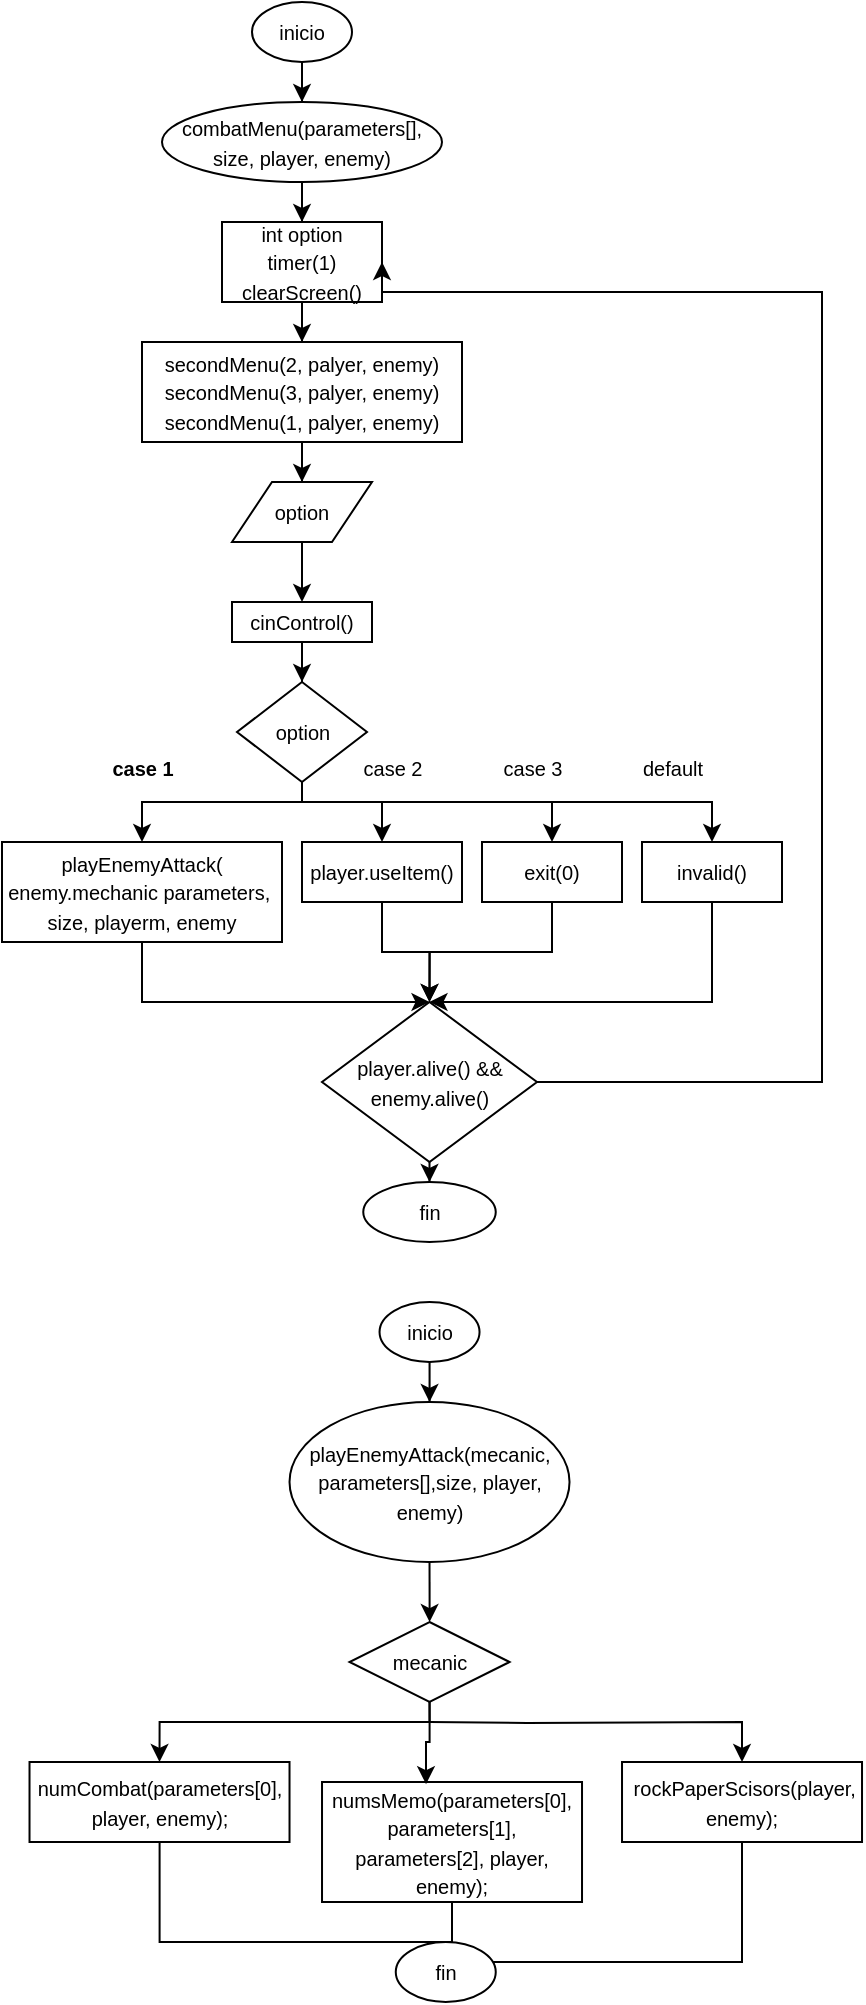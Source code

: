 <mxfile version="27.2.0">
  <diagram name="Página-1" id="TGySJNzwh5DUvGHJewyj">
    <mxGraphModel dx="1342" dy="663" grid="1" gridSize="10" guides="1" tooltips="1" connect="1" arrows="1" fold="1" page="1" pageScale="1" pageWidth="827" pageHeight="1169" math="0" shadow="0">
      <root>
        <mxCell id="0" />
        <mxCell id="1" parent="0" />
        <mxCell id="D4AIVkhYn-2Lcm_9Q2JB-867" value="" style="edgeStyle=orthogonalEdgeStyle;rounded=0;orthogonalLoop=1;jettySize=auto;html=1;" parent="1" source="D4AIVkhYn-2Lcm_9Q2JB-865" target="D4AIVkhYn-2Lcm_9Q2JB-866" edge="1">
          <mxGeometry relative="1" as="geometry" />
        </mxCell>
        <mxCell id="D4AIVkhYn-2Lcm_9Q2JB-865" value="&lt;font style=&quot;font-size: 10px;&quot;&gt;inicio&lt;/font&gt;" style="ellipse;whiteSpace=wrap;html=1;" parent="1" vertex="1">
          <mxGeometry x="295" y="10" width="50" height="30" as="geometry" />
        </mxCell>
        <mxCell id="D4AIVkhYn-2Lcm_9Q2JB-869" value="" style="edgeStyle=orthogonalEdgeStyle;rounded=0;orthogonalLoop=1;jettySize=auto;html=1;" parent="1" source="D4AIVkhYn-2Lcm_9Q2JB-866" target="D4AIVkhYn-2Lcm_9Q2JB-868" edge="1">
          <mxGeometry relative="1" as="geometry" />
        </mxCell>
        <mxCell id="D4AIVkhYn-2Lcm_9Q2JB-866" value="&lt;font style=&quot;font-size: 10px;&quot;&gt;combatMenu(parameters[], size, player, enemy)&lt;/font&gt;" style="ellipse;whiteSpace=wrap;html=1;" parent="1" vertex="1">
          <mxGeometry x="250" y="60" width="140" height="40" as="geometry" />
        </mxCell>
        <mxCell id="D4AIVkhYn-2Lcm_9Q2JB-873" value="" style="edgeStyle=orthogonalEdgeStyle;rounded=0;orthogonalLoop=1;jettySize=auto;html=1;" parent="1" source="D4AIVkhYn-2Lcm_9Q2JB-868" target="D4AIVkhYn-2Lcm_9Q2JB-872" edge="1">
          <mxGeometry relative="1" as="geometry" />
        </mxCell>
        <mxCell id="D4AIVkhYn-2Lcm_9Q2JB-868" value="&lt;div&gt;&lt;font style=&quot;font-size: 10px;&quot;&gt;int option&lt;/font&gt;&lt;/div&gt;&lt;font style=&quot;font-size: 10px;&quot;&gt;timer(1)&lt;/font&gt;&lt;div&gt;&lt;font style=&quot;font-size: 10px;&quot;&gt;clearScreen()&lt;/font&gt;&lt;/div&gt;" style="rounded=0;whiteSpace=wrap;html=1;" parent="1" vertex="1">
          <mxGeometry x="280" y="120" width="80" height="40" as="geometry" />
        </mxCell>
        <mxCell id="D4AIVkhYn-2Lcm_9Q2JB-875" value="" style="edgeStyle=orthogonalEdgeStyle;rounded=0;orthogonalLoop=1;jettySize=auto;html=1;" parent="1" source="D4AIVkhYn-2Lcm_9Q2JB-872" target="D4AIVkhYn-2Lcm_9Q2JB-874" edge="1">
          <mxGeometry relative="1" as="geometry" />
        </mxCell>
        <mxCell id="D4AIVkhYn-2Lcm_9Q2JB-872" value="&lt;font style=&quot;font-size: 10px;&quot;&gt;secondMenu(2, palyer, enemy)&lt;/font&gt;&lt;div&gt;&lt;font style=&quot;font-size: 10px;&quot;&gt;secondMenu(3&lt;/font&gt;&lt;span style=&quot;font-size: 10px; background-color: transparent; color: light-dark(rgb(0, 0, 0), rgb(255, 255, 255));&quot;&gt;, palyer, enemy&lt;/span&gt;&lt;span style=&quot;font-size: 10px; background-color: transparent; color: light-dark(rgb(0, 0, 0), rgb(255, 255, 255));&quot;&gt;)&lt;/span&gt;&lt;/div&gt;&lt;div&gt;&lt;font style=&quot;font-size: 10px;&quot;&gt;secondMenu(1&lt;/font&gt;&lt;span style=&quot;color: light-dark(rgb(0, 0, 0), rgb(255, 255, 255)); background-color: transparent; font-size: 10px;&quot;&gt;, palyer, enemy&lt;/span&gt;&lt;span style=&quot;color: light-dark(rgb(0, 0, 0), rgb(255, 255, 255)); background-color: transparent; font-size: 10px;&quot;&gt;)&lt;/span&gt;&lt;span style=&quot;font-size: 10px; background-color: transparent; color: light-dark(rgb(0, 0, 0), rgb(255, 255, 255));&quot;&gt;&lt;/span&gt;&lt;/div&gt;" style="rounded=0;whiteSpace=wrap;html=1;" parent="1" vertex="1">
          <mxGeometry x="240" y="180" width="160" height="50" as="geometry" />
        </mxCell>
        <mxCell id="D4AIVkhYn-2Lcm_9Q2JB-878" value="" style="edgeStyle=orthogonalEdgeStyle;rounded=0;orthogonalLoop=1;jettySize=auto;html=1;" parent="1" source="D4AIVkhYn-2Lcm_9Q2JB-874" target="D4AIVkhYn-2Lcm_9Q2JB-876" edge="1">
          <mxGeometry relative="1" as="geometry" />
        </mxCell>
        <mxCell id="D4AIVkhYn-2Lcm_9Q2JB-874" value="&lt;font style=&quot;font-size: 10px;&quot;&gt;option&lt;/font&gt;" style="shape=parallelogram;perimeter=parallelogramPerimeter;whiteSpace=wrap;html=1;fixedSize=1;" parent="1" vertex="1">
          <mxGeometry x="285" y="250" width="70" height="30" as="geometry" />
        </mxCell>
        <mxCell id="D4AIVkhYn-2Lcm_9Q2JB-880" value="" style="edgeStyle=orthogonalEdgeStyle;rounded=0;orthogonalLoop=1;jettySize=auto;html=1;" parent="1" source="D4AIVkhYn-2Lcm_9Q2JB-876" target="D4AIVkhYn-2Lcm_9Q2JB-879" edge="1">
          <mxGeometry relative="1" as="geometry" />
        </mxCell>
        <mxCell id="D4AIVkhYn-2Lcm_9Q2JB-876" value="&lt;font style=&quot;font-size: 10px;&quot;&gt;cinControl()&lt;/font&gt;" style="rounded=0;whiteSpace=wrap;html=1;" parent="1" vertex="1">
          <mxGeometry x="285" y="310" width="70" height="20" as="geometry" />
        </mxCell>
        <mxCell id="D4AIVkhYn-2Lcm_9Q2JB-885" style="edgeStyle=orthogonalEdgeStyle;rounded=0;orthogonalLoop=1;jettySize=auto;html=1;entryX=0.5;entryY=0;entryDx=0;entryDy=0;" parent="1" source="D4AIVkhYn-2Lcm_9Q2JB-879" target="D4AIVkhYn-2Lcm_9Q2JB-881" edge="1">
          <mxGeometry relative="1" as="geometry">
            <Array as="points">
              <mxPoint x="320" y="410" />
              <mxPoint x="240" y="410" />
            </Array>
          </mxGeometry>
        </mxCell>
        <mxCell id="D4AIVkhYn-2Lcm_9Q2JB-886" style="edgeStyle=orthogonalEdgeStyle;rounded=0;orthogonalLoop=1;jettySize=auto;html=1;entryX=0.5;entryY=0;entryDx=0;entryDy=0;" parent="1" source="D4AIVkhYn-2Lcm_9Q2JB-879" target="D4AIVkhYn-2Lcm_9Q2JB-882" edge="1">
          <mxGeometry relative="1" as="geometry">
            <Array as="points">
              <mxPoint x="320" y="410" />
              <mxPoint x="360" y="410" />
            </Array>
          </mxGeometry>
        </mxCell>
        <mxCell id="D4AIVkhYn-2Lcm_9Q2JB-887" style="edgeStyle=orthogonalEdgeStyle;rounded=0;orthogonalLoop=1;jettySize=auto;html=1;" parent="1" source="D4AIVkhYn-2Lcm_9Q2JB-879" target="D4AIVkhYn-2Lcm_9Q2JB-883" edge="1">
          <mxGeometry relative="1" as="geometry">
            <Array as="points">
              <mxPoint x="320" y="410" />
              <mxPoint x="445" y="410" />
            </Array>
          </mxGeometry>
        </mxCell>
        <mxCell id="D4AIVkhYn-2Lcm_9Q2JB-888" style="edgeStyle=orthogonalEdgeStyle;rounded=0;orthogonalLoop=1;jettySize=auto;html=1;entryX=0.5;entryY=0;entryDx=0;entryDy=0;" parent="1" source="D4AIVkhYn-2Lcm_9Q2JB-879" edge="1">
          <mxGeometry relative="1" as="geometry">
            <Array as="points">
              <mxPoint x="320" y="410" />
              <mxPoint x="525" y="410" />
            </Array>
            <mxPoint x="525" y="430.0" as="targetPoint" />
          </mxGeometry>
        </mxCell>
        <mxCell id="D4AIVkhYn-2Lcm_9Q2JB-879" value="&lt;font style=&quot;font-size: 10px;&quot;&gt;option&lt;/font&gt;" style="rhombus;whiteSpace=wrap;html=1;" parent="1" vertex="1">
          <mxGeometry x="287.5" y="350" width="65" height="50" as="geometry" />
        </mxCell>
        <mxCell id="D4AIVkhYn-2Lcm_9Q2JB-894" style="edgeStyle=orthogonalEdgeStyle;rounded=0;orthogonalLoop=1;jettySize=auto;html=1;entryX=0.5;entryY=0;entryDx=0;entryDy=0;" parent="1" source="D4AIVkhYn-2Lcm_9Q2JB-881" target="D4AIVkhYn-2Lcm_9Q2JB-893" edge="1">
          <mxGeometry relative="1" as="geometry">
            <Array as="points">
              <mxPoint x="240" y="510" />
            </Array>
          </mxGeometry>
        </mxCell>
        <mxCell id="D4AIVkhYn-2Lcm_9Q2JB-881" value="&lt;font style=&quot;font-size: 10px;&quot;&gt;playEnemyAttack(&lt;/font&gt;&lt;div&gt;&lt;font style=&quot;font-size: 10px;&quot;&gt;enemy.mechanic parameters,&amp;nbsp;&lt;/font&gt;&lt;/div&gt;&lt;div&gt;&lt;font style=&quot;font-size: 10px;&quot;&gt;size, playerm, enemy&lt;/font&gt;&lt;/div&gt;" style="rounded=0;whiteSpace=wrap;html=1;" parent="1" vertex="1">
          <mxGeometry x="170" y="430" width="140" height="50" as="geometry" />
        </mxCell>
        <mxCell id="D4AIVkhYn-2Lcm_9Q2JB-895" style="edgeStyle=orthogonalEdgeStyle;rounded=0;orthogonalLoop=1;jettySize=auto;html=1;entryX=0.5;entryY=0;entryDx=0;entryDy=0;" parent="1" source="D4AIVkhYn-2Lcm_9Q2JB-882" target="D4AIVkhYn-2Lcm_9Q2JB-893" edge="1">
          <mxGeometry relative="1" as="geometry" />
        </mxCell>
        <mxCell id="D4AIVkhYn-2Lcm_9Q2JB-882" value="&lt;font style=&quot;font-size: 10px;&quot;&gt;player.useItem()&lt;/font&gt;" style="rounded=0;whiteSpace=wrap;html=1;" parent="1" vertex="1">
          <mxGeometry x="320" y="430" width="80" height="30" as="geometry" />
        </mxCell>
        <mxCell id="D4AIVkhYn-2Lcm_9Q2JB-896" style="edgeStyle=orthogonalEdgeStyle;rounded=0;orthogonalLoop=1;jettySize=auto;html=1;entryX=0.5;entryY=0;entryDx=0;entryDy=0;" parent="1" source="D4AIVkhYn-2Lcm_9Q2JB-883" target="D4AIVkhYn-2Lcm_9Q2JB-893" edge="1">
          <mxGeometry relative="1" as="geometry" />
        </mxCell>
        <mxCell id="D4AIVkhYn-2Lcm_9Q2JB-883" value="&lt;span style=&quot;font-size: 10px;&quot;&gt;exit(0)&lt;/span&gt;" style="rounded=0;whiteSpace=wrap;html=1;" parent="1" vertex="1">
          <mxGeometry x="410" y="430" width="70" height="30" as="geometry" />
        </mxCell>
        <mxCell id="D4AIVkhYn-2Lcm_9Q2JB-897" style="edgeStyle=orthogonalEdgeStyle;rounded=0;orthogonalLoop=1;jettySize=auto;html=1;entryX=0.5;entryY=0;entryDx=0;entryDy=0;exitX=0.5;exitY=1;exitDx=0;exitDy=0;" parent="1" source="lYNOwXFNP2J4_8H_eqtG-1" target="D4AIVkhYn-2Lcm_9Q2JB-893" edge="1">
          <mxGeometry relative="1" as="geometry">
            <Array as="points">
              <mxPoint x="525" y="510" />
            </Array>
            <mxPoint x="525" y="470.0" as="sourcePoint" />
          </mxGeometry>
        </mxCell>
        <mxCell id="D4AIVkhYn-2Lcm_9Q2JB-889" value="&lt;font style=&quot;font-size: 10px;&quot;&gt;case 1&lt;/font&gt;" style="text;html=1;align=center;verticalAlign=middle;resizable=0;points=[];autosize=1;strokeColor=none;fillColor=none;fontStyle=1" parent="1" vertex="1">
          <mxGeometry x="215" y="378" width="50" height="30" as="geometry" />
        </mxCell>
        <mxCell id="D4AIVkhYn-2Lcm_9Q2JB-890" value="&lt;font style=&quot;font-size: 10px;&quot;&gt;case 2&lt;/font&gt;" style="text;html=1;align=center;verticalAlign=middle;resizable=0;points=[];autosize=1;strokeColor=none;fillColor=none;" parent="1" vertex="1">
          <mxGeometry x="340" y="378" width="50" height="30" as="geometry" />
        </mxCell>
        <mxCell id="D4AIVkhYn-2Lcm_9Q2JB-891" value="&lt;span style=&quot;font-size: 10px;&quot;&gt;default&lt;/span&gt;" style="text;html=1;align=center;verticalAlign=middle;resizable=0;points=[];autosize=1;strokeColor=none;fillColor=none;" parent="1" vertex="1">
          <mxGeometry x="480" y="378" width="50" height="30" as="geometry" />
        </mxCell>
        <mxCell id="D4AIVkhYn-2Lcm_9Q2JB-892" value="&lt;font style=&quot;font-size: 10px;&quot;&gt;case 3&lt;/font&gt;" style="text;html=1;align=center;verticalAlign=middle;resizable=0;points=[];autosize=1;strokeColor=none;fillColor=none;" parent="1" vertex="1">
          <mxGeometry x="410" y="378" width="50" height="30" as="geometry" />
        </mxCell>
        <mxCell id="D4AIVkhYn-2Lcm_9Q2JB-898" style="edgeStyle=orthogonalEdgeStyle;rounded=0;orthogonalLoop=1;jettySize=auto;html=1;entryX=1;entryY=0.5;entryDx=0;entryDy=0;" parent="1" source="D4AIVkhYn-2Lcm_9Q2JB-893" target="D4AIVkhYn-2Lcm_9Q2JB-868" edge="1">
          <mxGeometry relative="1" as="geometry">
            <Array as="points">
              <mxPoint x="580" y="550" />
              <mxPoint x="580" y="155" />
            </Array>
          </mxGeometry>
        </mxCell>
        <mxCell id="D4AIVkhYn-2Lcm_9Q2JB-900" style="edgeStyle=orthogonalEdgeStyle;rounded=0;orthogonalLoop=1;jettySize=auto;html=1;" parent="1" source="D4AIVkhYn-2Lcm_9Q2JB-893" target="D4AIVkhYn-2Lcm_9Q2JB-899" edge="1">
          <mxGeometry relative="1" as="geometry" />
        </mxCell>
        <mxCell id="D4AIVkhYn-2Lcm_9Q2JB-893" value="&lt;font style=&quot;font-size: 10px;&quot;&gt;player.alive() &amp;amp;&amp;amp; enemy.alive()&lt;/font&gt;" style="rhombus;whiteSpace=wrap;html=1;" parent="1" vertex="1">
          <mxGeometry x="330" y="510" width="107.5" height="80" as="geometry" />
        </mxCell>
        <mxCell id="D4AIVkhYn-2Lcm_9Q2JB-899" value="&lt;span style=&quot;font-size: 10px;&quot;&gt;fin&lt;/span&gt;" style="ellipse;whiteSpace=wrap;html=1;" parent="1" vertex="1">
          <mxGeometry x="350.63" y="600" width="66.25" height="30" as="geometry" />
        </mxCell>
        <mxCell id="D4AIVkhYn-2Lcm_9Q2JB-904" value="" style="edgeStyle=orthogonalEdgeStyle;rounded=0;orthogonalLoop=1;jettySize=auto;html=1;" parent="1" source="D4AIVkhYn-2Lcm_9Q2JB-901" target="D4AIVkhYn-2Lcm_9Q2JB-903" edge="1">
          <mxGeometry relative="1" as="geometry" />
        </mxCell>
        <mxCell id="D4AIVkhYn-2Lcm_9Q2JB-901" value="&lt;font style=&quot;font-size: 10px;&quot;&gt;playEnemyAttack(mecanic, parameters[],size, player, enemy)&lt;/font&gt;" style="ellipse;whiteSpace=wrap;html=1;" parent="1" vertex="1">
          <mxGeometry x="313.76" y="710" width="140" height="80" as="geometry" />
        </mxCell>
        <mxCell id="D4AIVkhYn-2Lcm_9Q2JB-908" style="edgeStyle=orthogonalEdgeStyle;rounded=0;orthogonalLoop=1;jettySize=auto;html=1;entryX=0.5;entryY=0;entryDx=0;entryDy=0;exitX=0.5;exitY=1;exitDx=0;exitDy=0;" parent="1" source="D4AIVkhYn-2Lcm_9Q2JB-903" target="D4AIVkhYn-2Lcm_9Q2JB-905" edge="1">
          <mxGeometry relative="1" as="geometry">
            <Array as="points">
              <mxPoint x="384.01" y="870" />
              <mxPoint x="249.01" y="870" />
            </Array>
          </mxGeometry>
        </mxCell>
        <mxCell id="D4AIVkhYn-2Lcm_9Q2JB-910" style="edgeStyle=orthogonalEdgeStyle;rounded=0;orthogonalLoop=1;jettySize=auto;html=1;entryX=0.5;entryY=0;entryDx=0;entryDy=0;" parent="1" target="D4AIVkhYn-2Lcm_9Q2JB-907" edge="1">
          <mxGeometry relative="1" as="geometry">
            <mxPoint x="384.01" y="870" as="sourcePoint" />
          </mxGeometry>
        </mxCell>
        <mxCell id="D4AIVkhYn-2Lcm_9Q2JB-903" value="&lt;font style=&quot;font-size: 10px;&quot;&gt;mecanic&lt;/font&gt;" style="rhombus;whiteSpace=wrap;html=1;" parent="1" vertex="1">
          <mxGeometry x="343.76" y="820" width="80" height="40" as="geometry" />
        </mxCell>
        <mxCell id="D4AIVkhYn-2Lcm_9Q2JB-912" style="edgeStyle=orthogonalEdgeStyle;rounded=0;orthogonalLoop=1;jettySize=auto;html=1;" parent="1" source="D4AIVkhYn-2Lcm_9Q2JB-905" edge="1">
          <mxGeometry relative="1" as="geometry">
            <Array as="points">
              <mxPoint x="249.01" y="980" />
              <mxPoint x="390.01" y="980" />
            </Array>
            <mxPoint x="390.01" y="1000" as="targetPoint" />
          </mxGeometry>
        </mxCell>
        <mxCell id="D4AIVkhYn-2Lcm_9Q2JB-905" value="&lt;font style=&quot;font-size: 10px;&quot;&gt;numCombat(parameters[0], player, enemy);&lt;/font&gt;" style="rounded=0;whiteSpace=wrap;html=1;" parent="1" vertex="1">
          <mxGeometry x="183.76" y="890" width="130" height="40" as="geometry" />
        </mxCell>
        <mxCell id="D4AIVkhYn-2Lcm_9Q2JB-913" style="edgeStyle=orthogonalEdgeStyle;rounded=0;orthogonalLoop=1;jettySize=auto;html=1;" parent="1" source="D4AIVkhYn-2Lcm_9Q2JB-906" edge="1">
          <mxGeometry relative="1" as="geometry">
            <mxPoint x="390.01" y="1000" as="targetPoint" />
          </mxGeometry>
        </mxCell>
        <mxCell id="D4AIVkhYn-2Lcm_9Q2JB-906" value="&lt;font style=&quot;font-size: 10px;&quot;&gt;numsMemo(parameters[0], parameters[1], parameters[2], player, enemy);&lt;/font&gt;" style="rounded=0;whiteSpace=wrap;html=1;" parent="1" vertex="1">
          <mxGeometry x="330.01" y="900" width="130" height="60" as="geometry" />
        </mxCell>
        <mxCell id="lYNOwXFNP2J4_8H_eqtG-5" style="edgeStyle=orthogonalEdgeStyle;rounded=0;orthogonalLoop=1;jettySize=auto;html=1;entryX=0.5;entryY=0;entryDx=0;entryDy=0;" edge="1" parent="1" source="D4AIVkhYn-2Lcm_9Q2JB-907">
          <mxGeometry relative="1" as="geometry">
            <mxPoint x="391.89" y="1000" as="targetPoint" />
            <Array as="points">
              <mxPoint x="540.01" y="990" />
              <mxPoint x="392.01" y="990" />
            </Array>
          </mxGeometry>
        </mxCell>
        <mxCell id="D4AIVkhYn-2Lcm_9Q2JB-907" value="&lt;font style=&quot;font-size: 10px;&quot;&gt;&amp;nbsp;rockPaperScisors(player, enemy);&lt;/font&gt;" style="rounded=0;whiteSpace=wrap;html=1;" parent="1" vertex="1">
          <mxGeometry x="480.01" y="890" width="120" height="40" as="geometry" />
        </mxCell>
        <mxCell id="D4AIVkhYn-2Lcm_9Q2JB-909" style="edgeStyle=orthogonalEdgeStyle;rounded=0;orthogonalLoop=1;jettySize=auto;html=1;entryX=0.4;entryY=0.018;entryDx=0;entryDy=0;entryPerimeter=0;" parent="1" source="D4AIVkhYn-2Lcm_9Q2JB-903" target="D4AIVkhYn-2Lcm_9Q2JB-906" edge="1">
          <mxGeometry relative="1" as="geometry" />
        </mxCell>
        <mxCell id="D4AIVkhYn-2Lcm_9Q2JB-915" value="&lt;span style=&quot;font-size: 10px;&quot;&gt;fin&lt;/span&gt;" style="ellipse;whiteSpace=wrap;html=1;" parent="1" vertex="1">
          <mxGeometry x="366.88" y="980" width="50" height="30" as="geometry" />
        </mxCell>
        <mxCell id="lYNOwXFNP2J4_8H_eqtG-1" value="&lt;span style=&quot;font-size: 10px;&quot;&gt;invalid()&lt;/span&gt;" style="rounded=0;whiteSpace=wrap;html=1;" vertex="1" parent="1">
          <mxGeometry x="490" y="430" width="70" height="30" as="geometry" />
        </mxCell>
        <mxCell id="lYNOwXFNP2J4_8H_eqtG-3" value="" style="edgeStyle=orthogonalEdgeStyle;rounded=0;orthogonalLoop=1;jettySize=auto;html=1;" edge="1" parent="1" source="lYNOwXFNP2J4_8H_eqtG-2" target="D4AIVkhYn-2Lcm_9Q2JB-901">
          <mxGeometry relative="1" as="geometry" />
        </mxCell>
        <mxCell id="lYNOwXFNP2J4_8H_eqtG-2" value="&lt;font style=&quot;font-size: 10px;&quot;&gt;inicio&lt;/font&gt;" style="ellipse;whiteSpace=wrap;html=1;" vertex="1" parent="1">
          <mxGeometry x="358.77" y="660" width="50" height="30" as="geometry" />
        </mxCell>
      </root>
    </mxGraphModel>
  </diagram>
</mxfile>
